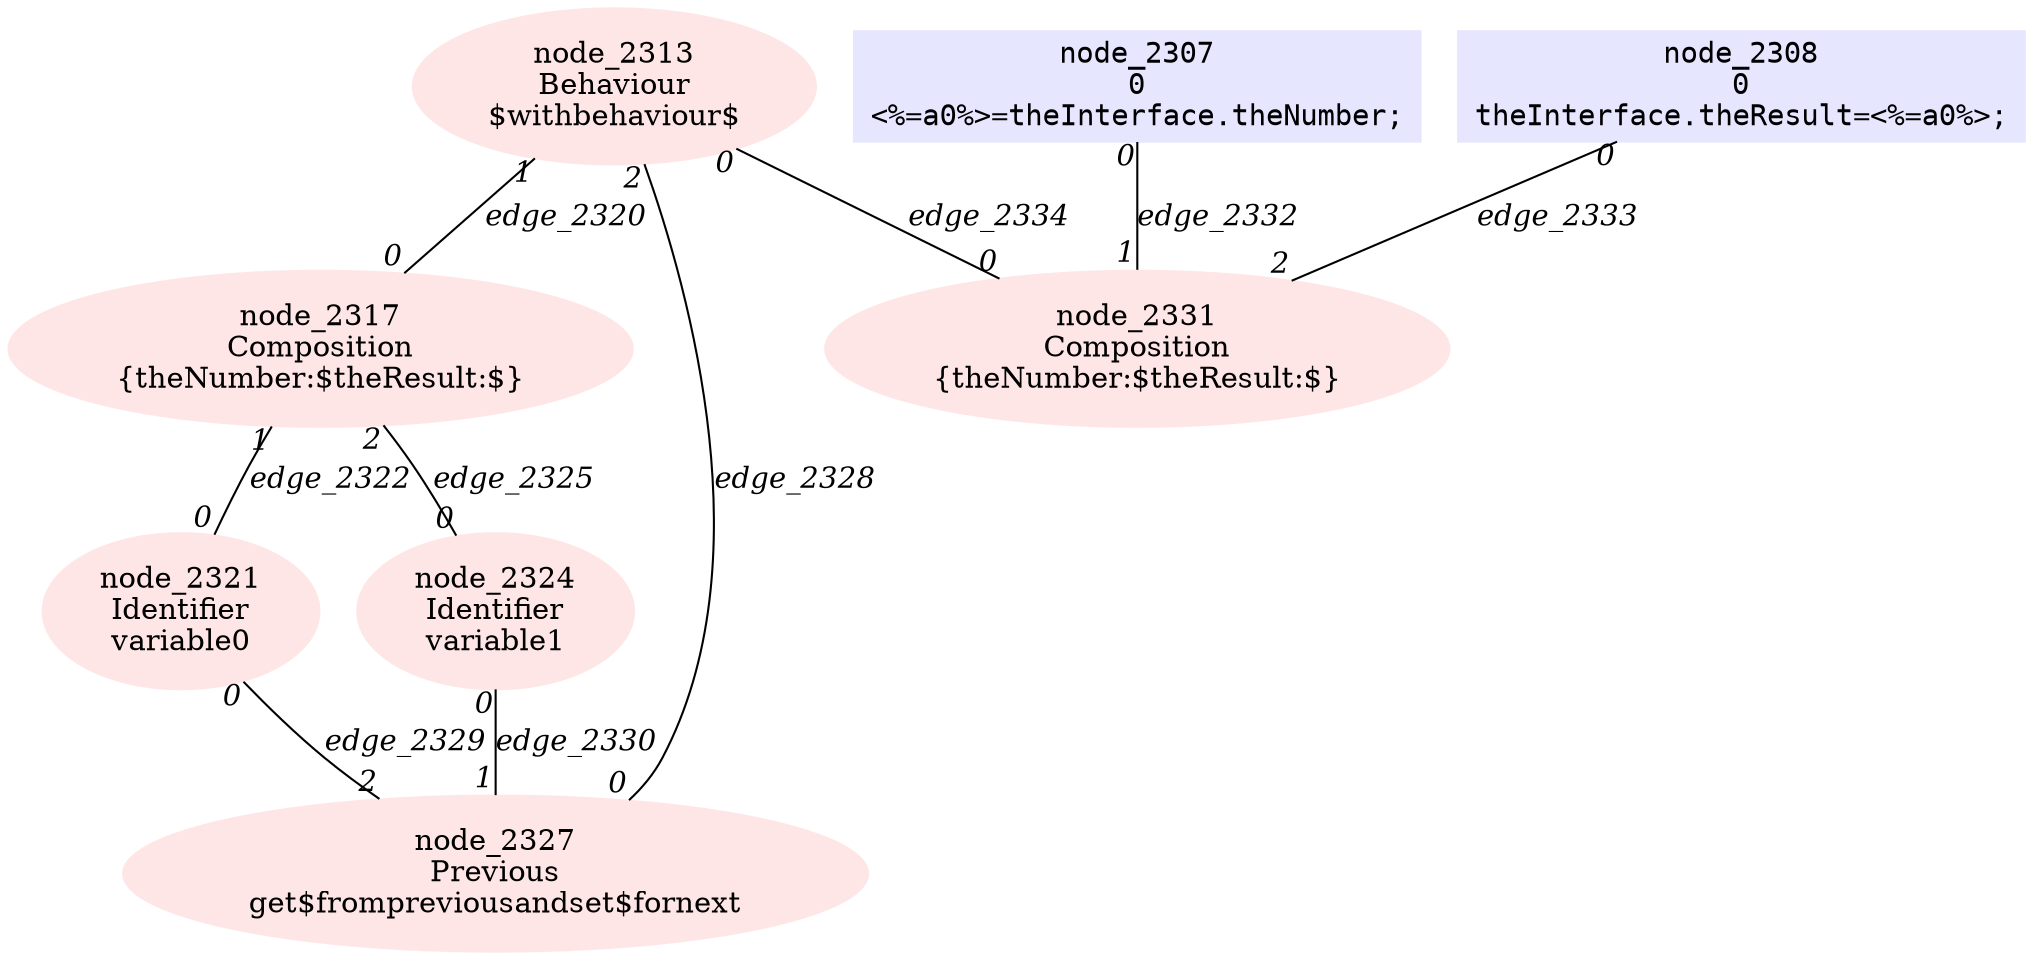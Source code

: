 digraph g{node_2313 [shape=ellipse, style=filled, color="0.0 0.1 1.0", label="node_2313
Behaviour
$withbehaviour$" ]
node_2317 [shape=ellipse, style=filled, color="0.0 0.1 1.0", label="node_2317
Composition
{theNumber:$theResult:$}" ]
node_2321 [shape=ellipse, style=filled, color="0.0 0.1 1.0", label="node_2321
Identifier
variable0" ]
node_2324 [shape=ellipse, style=filled, color="0.0 0.1 1.0", label="node_2324
Identifier
variable1" ]
node_2327 [shape=ellipse, style=filled, color="0.0 0.1 1.0", label="node_2327
Previous
get$frompreviousandset$fornext" ]
node_2331 [shape=ellipse, style=filled, color="0.0 0.1 1.0", label="node_2331
Composition
{theNumber:$theResult:$}" ]
node_2307 [shape=box, style=filled, color="0.66 0.1 1.0", fontname="Courier", label="node_2307
0
<%=a0%>=theInterface.theNumber;
" ]
node_2308 [shape=box, style=filled, color="0.66 0.1 1.0", fontname="Courier", label="node_2308
0
theInterface.theResult=<%=a0%>;
" ]
node_2313 -> node_2317 [dir=none, arrowHead=none, fontname="Times-Italic", label="edge_2320",  headlabel="0", taillabel="1" ]
node_2317 -> node_2321 [dir=none, arrowHead=none, fontname="Times-Italic", label="edge_2322",  headlabel="0", taillabel="1" ]
node_2317 -> node_2324 [dir=none, arrowHead=none, fontname="Times-Italic", label="edge_2325",  headlabel="0", taillabel="2" ]
node_2313 -> node_2327 [dir=none, arrowHead=none, fontname="Times-Italic", label="edge_2328",  headlabel="0", taillabel="2" ]
node_2321 -> node_2327 [dir=none, arrowHead=none, fontname="Times-Italic", label="edge_2329",  headlabel="2", taillabel="0" ]
node_2324 -> node_2327 [dir=none, arrowHead=none, fontname="Times-Italic", label="edge_2330",  headlabel="1", taillabel="0" ]
node_2307 -> node_2331 [dir=none, arrowHead=none, fontname="Times-Italic", label="edge_2332",  headlabel="1", taillabel="0" ]
node_2308 -> node_2331 [dir=none, arrowHead=none, fontname="Times-Italic", label="edge_2333",  headlabel="2", taillabel="0" ]
node_2313 -> node_2331 [dir=none, arrowHead=none, fontname="Times-Italic", label="edge_2334",  headlabel="0", taillabel="0" ]
}